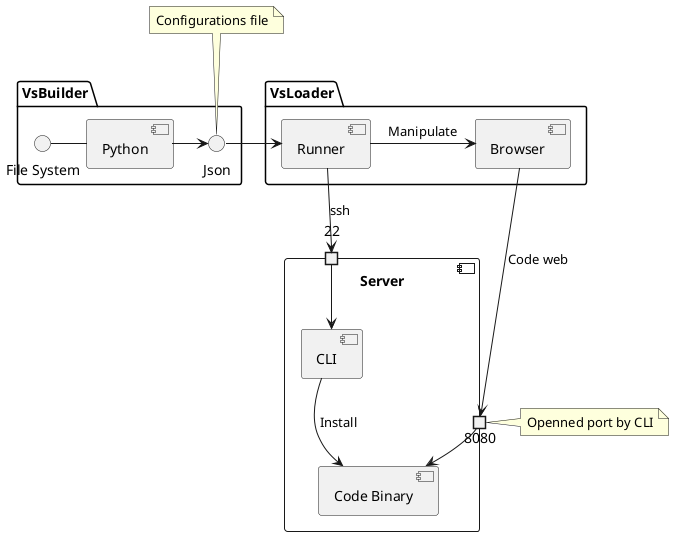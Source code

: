 @startuml "Component"


package VsBuilder{
  "File System" - [Python]
  [Python] -> "Json"
}



package VsLoader{
  "Json" -left-> [Runner]
  [Browser]
  [Runner]
  Runner -> Browser : Manipulate
}


component Server{
  [CLI] --> [Code Binary] : Install
  portin 22
  portout 8080
}

22 -> CLI

Runner --> 22: ssh
Browser --> 8080: Code web
8080 --> [Code Binary]

note left of 8080
  Openned port by CLI
end note

note as JsonNote
  Configurations file
end note

JsonNote .. Json

@enduml
